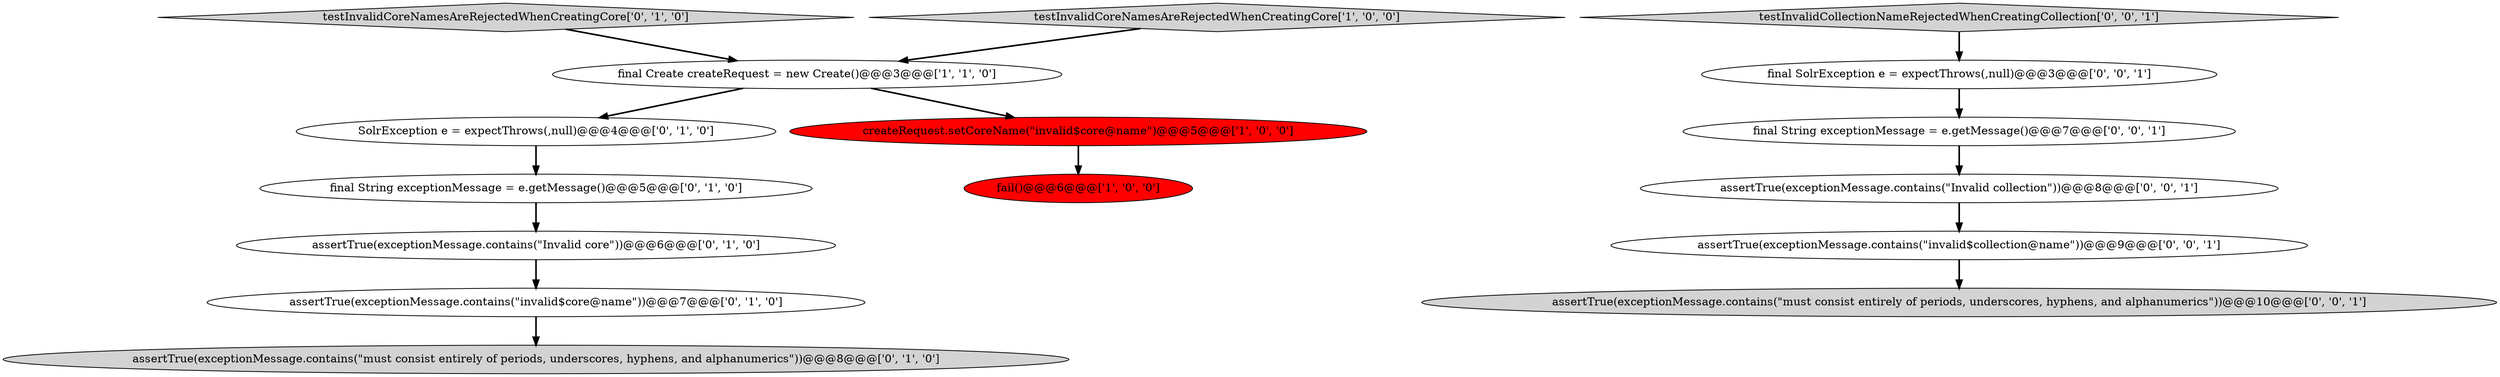 digraph {
7 [style = filled, label = "final String exceptionMessage = e.getMessage()@@@5@@@['0', '1', '0']", fillcolor = white, shape = ellipse image = "AAA0AAABBB2BBB"];
5 [style = filled, label = "testInvalidCoreNamesAreRejectedWhenCreatingCore['0', '1', '0']", fillcolor = lightgray, shape = diamond image = "AAA0AAABBB2BBB"];
8 [style = filled, label = "SolrException e = expectThrows(,null)@@@4@@@['0', '1', '0']", fillcolor = white, shape = ellipse image = "AAA0AAABBB2BBB"];
9 [style = filled, label = "assertTrue(exceptionMessage.contains(\"must consist entirely of periods, underscores, hyphens, and alphanumerics\"))@@@8@@@['0', '1', '0']", fillcolor = lightgray, shape = ellipse image = "AAA0AAABBB2BBB"];
3 [style = filled, label = "fail()@@@6@@@['1', '0', '0']", fillcolor = red, shape = ellipse image = "AAA1AAABBB1BBB"];
11 [style = filled, label = "assertTrue(exceptionMessage.contains(\"Invalid collection\"))@@@8@@@['0', '0', '1']", fillcolor = white, shape = ellipse image = "AAA0AAABBB3BBB"];
0 [style = filled, label = "final Create createRequest = new Create()@@@3@@@['1', '1', '0']", fillcolor = white, shape = ellipse image = "AAA0AAABBB1BBB"];
1 [style = filled, label = "createRequest.setCoreName(\"invalid$core@name\")@@@5@@@['1', '0', '0']", fillcolor = red, shape = ellipse image = "AAA1AAABBB1BBB"];
2 [style = filled, label = "testInvalidCoreNamesAreRejectedWhenCreatingCore['1', '0', '0']", fillcolor = lightgray, shape = diamond image = "AAA0AAABBB1BBB"];
4 [style = filled, label = "assertTrue(exceptionMessage.contains(\"invalid$core@name\"))@@@7@@@['0', '1', '0']", fillcolor = white, shape = ellipse image = "AAA0AAABBB2BBB"];
12 [style = filled, label = "final String exceptionMessage = e.getMessage()@@@7@@@['0', '0', '1']", fillcolor = white, shape = ellipse image = "AAA0AAABBB3BBB"];
13 [style = filled, label = "final SolrException e = expectThrows(,null)@@@3@@@['0', '0', '1']", fillcolor = white, shape = ellipse image = "AAA0AAABBB3BBB"];
14 [style = filled, label = "assertTrue(exceptionMessage.contains(\"must consist entirely of periods, underscores, hyphens, and alphanumerics\"))@@@10@@@['0', '0', '1']", fillcolor = lightgray, shape = ellipse image = "AAA0AAABBB3BBB"];
10 [style = filled, label = "assertTrue(exceptionMessage.contains(\"invalid$collection@name\"))@@@9@@@['0', '0', '1']", fillcolor = white, shape = ellipse image = "AAA0AAABBB3BBB"];
6 [style = filled, label = "assertTrue(exceptionMessage.contains(\"Invalid core\"))@@@6@@@['0', '1', '0']", fillcolor = white, shape = ellipse image = "AAA0AAABBB2BBB"];
15 [style = filled, label = "testInvalidCollectionNameRejectedWhenCreatingCollection['0', '0', '1']", fillcolor = lightgray, shape = diamond image = "AAA0AAABBB3BBB"];
1->3 [style = bold, label=""];
4->9 [style = bold, label=""];
6->4 [style = bold, label=""];
2->0 [style = bold, label=""];
7->6 [style = bold, label=""];
13->12 [style = bold, label=""];
15->13 [style = bold, label=""];
5->0 [style = bold, label=""];
10->14 [style = bold, label=""];
11->10 [style = bold, label=""];
0->1 [style = bold, label=""];
8->7 [style = bold, label=""];
0->8 [style = bold, label=""];
12->11 [style = bold, label=""];
}
